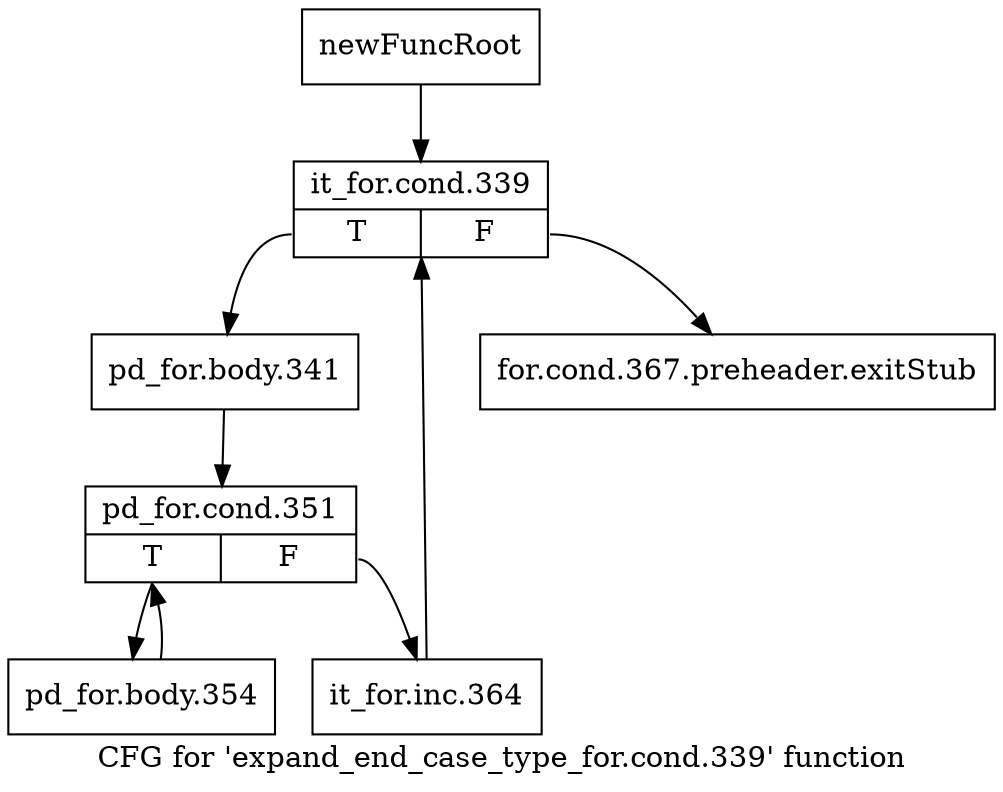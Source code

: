 digraph "CFG for 'expand_end_case_type_for.cond.339' function" {
	label="CFG for 'expand_end_case_type_for.cond.339' function";

	Node0xc3f0dc0 [shape=record,label="{newFuncRoot}"];
	Node0xc3f0dc0 -> Node0xc3f0e60;
	Node0xc3f0e10 [shape=record,label="{for.cond.367.preheader.exitStub}"];
	Node0xc3f0e60 [shape=record,label="{it_for.cond.339|{<s0>T|<s1>F}}"];
	Node0xc3f0e60:s0 -> Node0xc3f0eb0;
	Node0xc3f0e60:s1 -> Node0xc3f0e10;
	Node0xc3f0eb0 [shape=record,label="{pd_for.body.341}"];
	Node0xc3f0eb0 -> Node0xc3f0f00;
	Node0xc3f0f00 [shape=record,label="{pd_for.cond.351|{<s0>T|<s1>F}}"];
	Node0xc3f0f00:s0 -> Node0xc3f0fa0;
	Node0xc3f0f00:s1 -> Node0xc3f0f50;
	Node0xc3f0f50 [shape=record,label="{it_for.inc.364}"];
	Node0xc3f0f50 -> Node0xc3f0e60;
	Node0xc3f0fa0 [shape=record,label="{pd_for.body.354}"];
	Node0xc3f0fa0 -> Node0xc3f0f00;
}
